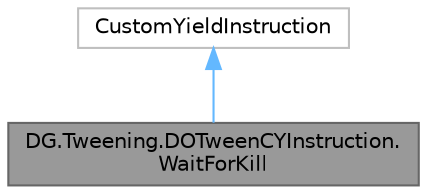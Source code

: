 digraph "DG.Tweening.DOTweenCYInstruction.WaitForKill"
{
 // LATEX_PDF_SIZE
  bgcolor="transparent";
  edge [fontname=Helvetica,fontsize=10,labelfontname=Helvetica,labelfontsize=10];
  node [fontname=Helvetica,fontsize=10,shape=box,height=0.2,width=0.4];
  Node1 [id="Node000001",label="DG.Tweening.DOTweenCYInstruction.\lWaitForKill",height=0.2,width=0.4,color="gray40", fillcolor="grey60", style="filled", fontcolor="black",tooltip=" "];
  Node2 -> Node1 [id="edge1_Node000001_Node000002",dir="back",color="steelblue1",style="solid",tooltip=" "];
  Node2 [id="Node000002",label="CustomYieldInstruction",height=0.2,width=0.4,color="grey75", fillcolor="white", style="filled",tooltip=" "];
}
